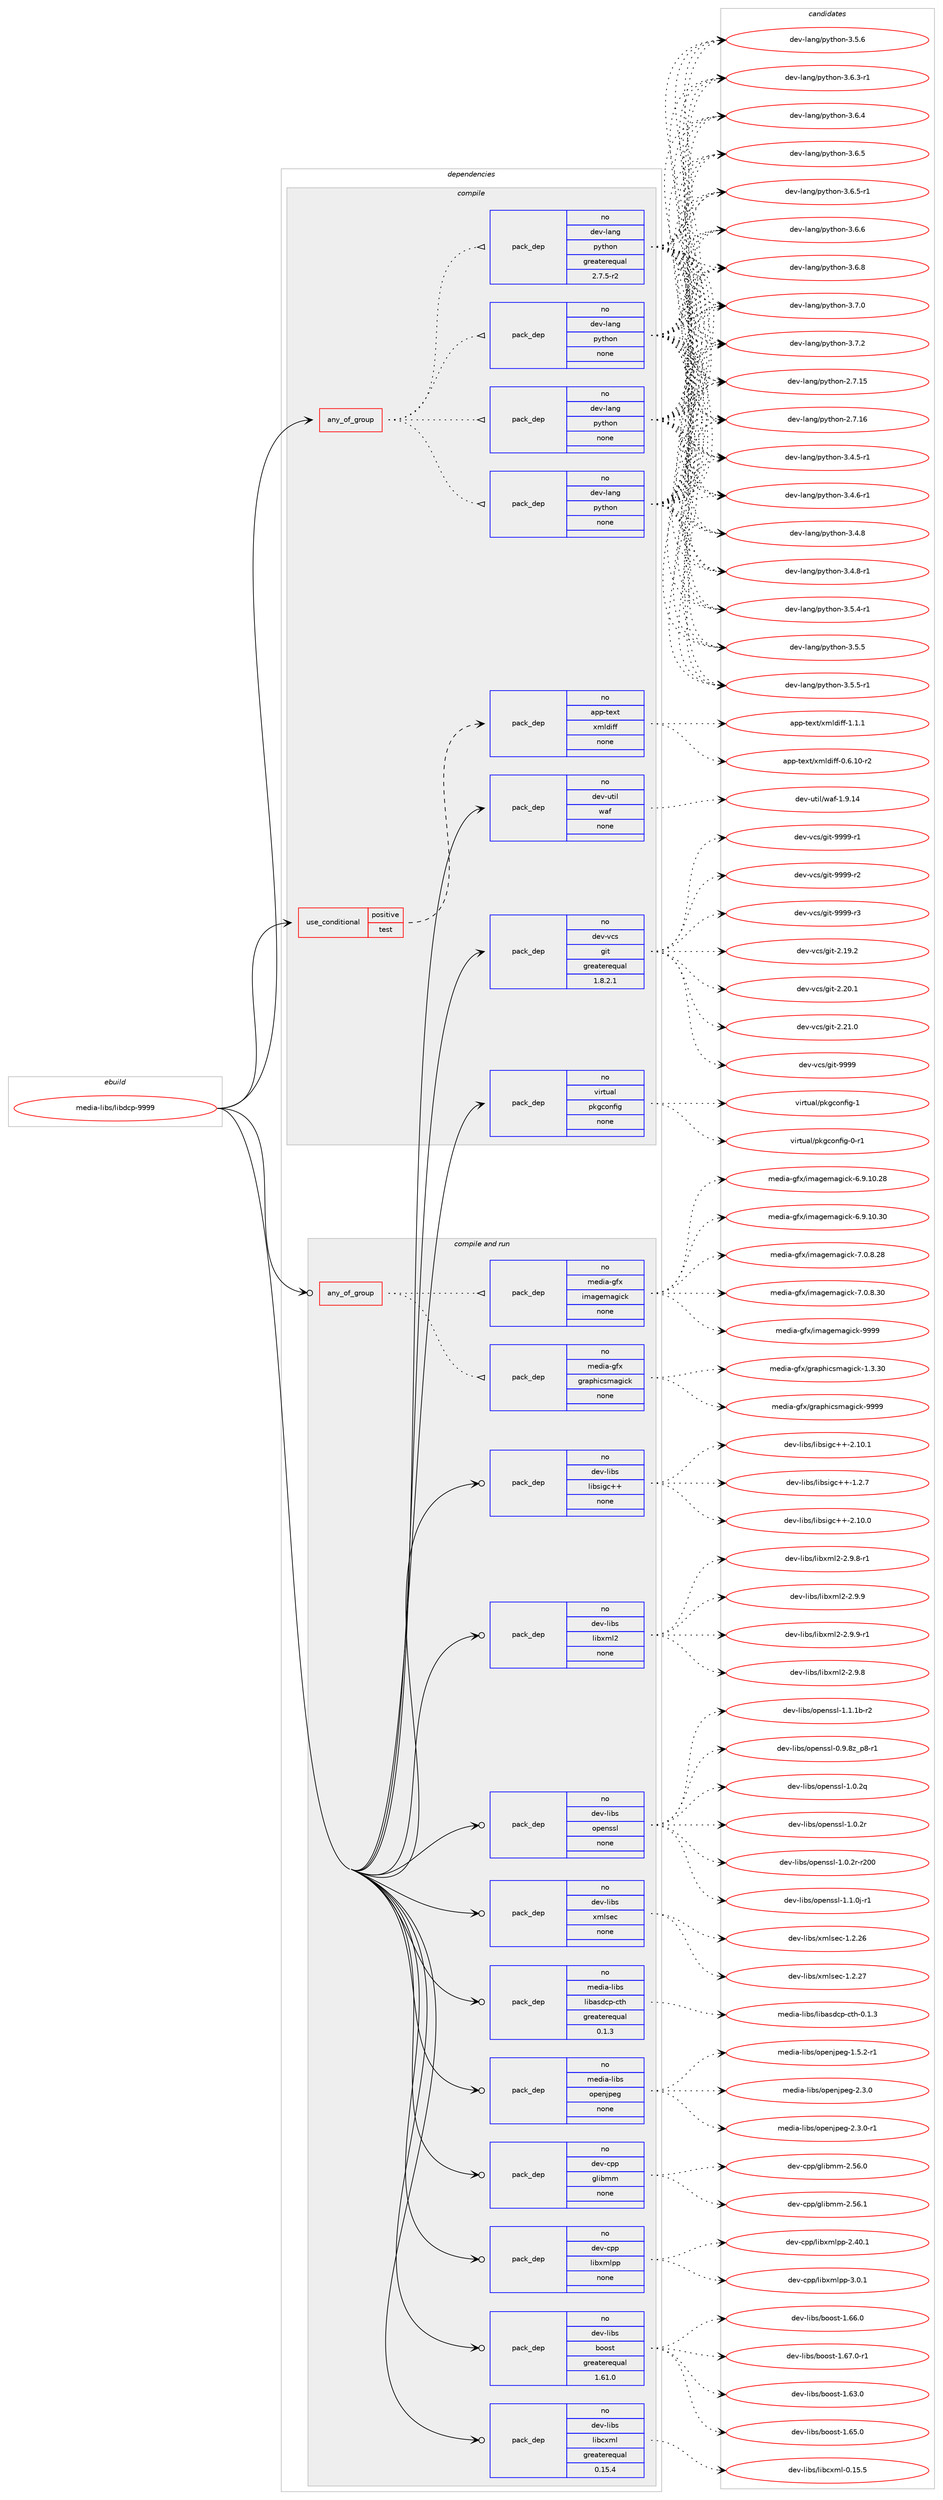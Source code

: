 digraph prolog {

# *************
# Graph options
# *************

newrank=true;
concentrate=true;
compound=true;
graph [rankdir=LR,fontname=Helvetica,fontsize=10,ranksep=1.5];#, ranksep=2.5, nodesep=0.2];
edge  [arrowhead=vee];
node  [fontname=Helvetica,fontsize=10];

# **********
# The ebuild
# **********

subgraph cluster_leftcol {
color=gray;
rank=same;
label=<<i>ebuild</i>>;
id [label="media-libs/libdcp-9999", color=red, width=4, href="../media-libs/libdcp-9999.svg"];
}

# ****************
# The dependencies
# ****************

subgraph cluster_midcol {
color=gray;
label=<<i>dependencies</i>>;
subgraph cluster_compile {
fillcolor="#eeeeee";
style=filled;
label=<<i>compile</i>>;
subgraph any25060 {
dependency1612197 [label=<<TABLE BORDER="0" CELLBORDER="1" CELLSPACING="0" CELLPADDING="4"><TR><TD CELLPADDING="10">any_of_group</TD></TR></TABLE>>, shape=none, color=red];subgraph pack1152118 {
dependency1612198 [label=<<TABLE BORDER="0" CELLBORDER="1" CELLSPACING="0" CELLPADDING="4" WIDTH="220"><TR><TD ROWSPAN="6" CELLPADDING="30">pack_dep</TD></TR><TR><TD WIDTH="110">no</TD></TR><TR><TD>dev-lang</TD></TR><TR><TD>python</TD></TR><TR><TD>none</TD></TR><TR><TD></TD></TR></TABLE>>, shape=none, color=blue];
}
dependency1612197:e -> dependency1612198:w [weight=20,style="dotted",arrowhead="oinv"];
subgraph pack1152119 {
dependency1612199 [label=<<TABLE BORDER="0" CELLBORDER="1" CELLSPACING="0" CELLPADDING="4" WIDTH="220"><TR><TD ROWSPAN="6" CELLPADDING="30">pack_dep</TD></TR><TR><TD WIDTH="110">no</TD></TR><TR><TD>dev-lang</TD></TR><TR><TD>python</TD></TR><TR><TD>none</TD></TR><TR><TD></TD></TR></TABLE>>, shape=none, color=blue];
}
dependency1612197:e -> dependency1612199:w [weight=20,style="dotted",arrowhead="oinv"];
subgraph pack1152120 {
dependency1612200 [label=<<TABLE BORDER="0" CELLBORDER="1" CELLSPACING="0" CELLPADDING="4" WIDTH="220"><TR><TD ROWSPAN="6" CELLPADDING="30">pack_dep</TD></TR><TR><TD WIDTH="110">no</TD></TR><TR><TD>dev-lang</TD></TR><TR><TD>python</TD></TR><TR><TD>none</TD></TR><TR><TD></TD></TR></TABLE>>, shape=none, color=blue];
}
dependency1612197:e -> dependency1612200:w [weight=20,style="dotted",arrowhead="oinv"];
subgraph pack1152121 {
dependency1612201 [label=<<TABLE BORDER="0" CELLBORDER="1" CELLSPACING="0" CELLPADDING="4" WIDTH="220"><TR><TD ROWSPAN="6" CELLPADDING="30">pack_dep</TD></TR><TR><TD WIDTH="110">no</TD></TR><TR><TD>dev-lang</TD></TR><TR><TD>python</TD></TR><TR><TD>greaterequal</TD></TR><TR><TD>2.7.5-r2</TD></TR></TABLE>>, shape=none, color=blue];
}
dependency1612197:e -> dependency1612201:w [weight=20,style="dotted",arrowhead="oinv"];
}
id:e -> dependency1612197:w [weight=20,style="solid",arrowhead="vee"];
subgraph cond434320 {
dependency1612202 [label=<<TABLE BORDER="0" CELLBORDER="1" CELLSPACING="0" CELLPADDING="4"><TR><TD ROWSPAN="3" CELLPADDING="10">use_conditional</TD></TR><TR><TD>positive</TD></TR><TR><TD>test</TD></TR></TABLE>>, shape=none, color=red];
subgraph pack1152122 {
dependency1612203 [label=<<TABLE BORDER="0" CELLBORDER="1" CELLSPACING="0" CELLPADDING="4" WIDTH="220"><TR><TD ROWSPAN="6" CELLPADDING="30">pack_dep</TD></TR><TR><TD WIDTH="110">no</TD></TR><TR><TD>app-text</TD></TR><TR><TD>xmldiff</TD></TR><TR><TD>none</TD></TR><TR><TD></TD></TR></TABLE>>, shape=none, color=blue];
}
dependency1612202:e -> dependency1612203:w [weight=20,style="dashed",arrowhead="vee"];
}
id:e -> dependency1612202:w [weight=20,style="solid",arrowhead="vee"];
subgraph pack1152123 {
dependency1612204 [label=<<TABLE BORDER="0" CELLBORDER="1" CELLSPACING="0" CELLPADDING="4" WIDTH="220"><TR><TD ROWSPAN="6" CELLPADDING="30">pack_dep</TD></TR><TR><TD WIDTH="110">no</TD></TR><TR><TD>dev-util</TD></TR><TR><TD>waf</TD></TR><TR><TD>none</TD></TR><TR><TD></TD></TR></TABLE>>, shape=none, color=blue];
}
id:e -> dependency1612204:w [weight=20,style="solid",arrowhead="vee"];
subgraph pack1152124 {
dependency1612205 [label=<<TABLE BORDER="0" CELLBORDER="1" CELLSPACING="0" CELLPADDING="4" WIDTH="220"><TR><TD ROWSPAN="6" CELLPADDING="30">pack_dep</TD></TR><TR><TD WIDTH="110">no</TD></TR><TR><TD>dev-vcs</TD></TR><TR><TD>git</TD></TR><TR><TD>greaterequal</TD></TR><TR><TD>1.8.2.1</TD></TR></TABLE>>, shape=none, color=blue];
}
id:e -> dependency1612205:w [weight=20,style="solid",arrowhead="vee"];
subgraph pack1152125 {
dependency1612206 [label=<<TABLE BORDER="0" CELLBORDER="1" CELLSPACING="0" CELLPADDING="4" WIDTH="220"><TR><TD ROWSPAN="6" CELLPADDING="30">pack_dep</TD></TR><TR><TD WIDTH="110">no</TD></TR><TR><TD>virtual</TD></TR><TR><TD>pkgconfig</TD></TR><TR><TD>none</TD></TR><TR><TD></TD></TR></TABLE>>, shape=none, color=blue];
}
id:e -> dependency1612206:w [weight=20,style="solid",arrowhead="vee"];
}
subgraph cluster_compileandrun {
fillcolor="#eeeeee";
style=filled;
label=<<i>compile and run</i>>;
subgraph any25061 {
dependency1612207 [label=<<TABLE BORDER="0" CELLBORDER="1" CELLSPACING="0" CELLPADDING="4"><TR><TD CELLPADDING="10">any_of_group</TD></TR></TABLE>>, shape=none, color=red];subgraph pack1152126 {
dependency1612208 [label=<<TABLE BORDER="0" CELLBORDER="1" CELLSPACING="0" CELLPADDING="4" WIDTH="220"><TR><TD ROWSPAN="6" CELLPADDING="30">pack_dep</TD></TR><TR><TD WIDTH="110">no</TD></TR><TR><TD>media-gfx</TD></TR><TR><TD>graphicsmagick</TD></TR><TR><TD>none</TD></TR><TR><TD></TD></TR></TABLE>>, shape=none, color=blue];
}
dependency1612207:e -> dependency1612208:w [weight=20,style="dotted",arrowhead="oinv"];
subgraph pack1152127 {
dependency1612209 [label=<<TABLE BORDER="0" CELLBORDER="1" CELLSPACING="0" CELLPADDING="4" WIDTH="220"><TR><TD ROWSPAN="6" CELLPADDING="30">pack_dep</TD></TR><TR><TD WIDTH="110">no</TD></TR><TR><TD>media-gfx</TD></TR><TR><TD>imagemagick</TD></TR><TR><TD>none</TD></TR><TR><TD></TD></TR></TABLE>>, shape=none, color=blue];
}
dependency1612207:e -> dependency1612209:w [weight=20,style="dotted",arrowhead="oinv"];
}
id:e -> dependency1612207:w [weight=20,style="solid",arrowhead="odotvee"];
subgraph pack1152128 {
dependency1612210 [label=<<TABLE BORDER="0" CELLBORDER="1" CELLSPACING="0" CELLPADDING="4" WIDTH="220"><TR><TD ROWSPAN="6" CELLPADDING="30">pack_dep</TD></TR><TR><TD WIDTH="110">no</TD></TR><TR><TD>dev-cpp</TD></TR><TR><TD>glibmm</TD></TR><TR><TD>none</TD></TR><TR><TD></TD></TR></TABLE>>, shape=none, color=blue];
}
id:e -> dependency1612210:w [weight=20,style="solid",arrowhead="odotvee"];
subgraph pack1152129 {
dependency1612211 [label=<<TABLE BORDER="0" CELLBORDER="1" CELLSPACING="0" CELLPADDING="4" WIDTH="220"><TR><TD ROWSPAN="6" CELLPADDING="30">pack_dep</TD></TR><TR><TD WIDTH="110">no</TD></TR><TR><TD>dev-cpp</TD></TR><TR><TD>libxmlpp</TD></TR><TR><TD>none</TD></TR><TR><TD></TD></TR></TABLE>>, shape=none, color=blue];
}
id:e -> dependency1612211:w [weight=20,style="solid",arrowhead="odotvee"];
subgraph pack1152130 {
dependency1612212 [label=<<TABLE BORDER="0" CELLBORDER="1" CELLSPACING="0" CELLPADDING="4" WIDTH="220"><TR><TD ROWSPAN="6" CELLPADDING="30">pack_dep</TD></TR><TR><TD WIDTH="110">no</TD></TR><TR><TD>dev-libs</TD></TR><TR><TD>boost</TD></TR><TR><TD>greaterequal</TD></TR><TR><TD>1.61.0</TD></TR></TABLE>>, shape=none, color=blue];
}
id:e -> dependency1612212:w [weight=20,style="solid",arrowhead="odotvee"];
subgraph pack1152131 {
dependency1612213 [label=<<TABLE BORDER="0" CELLBORDER="1" CELLSPACING="0" CELLPADDING="4" WIDTH="220"><TR><TD ROWSPAN="6" CELLPADDING="30">pack_dep</TD></TR><TR><TD WIDTH="110">no</TD></TR><TR><TD>dev-libs</TD></TR><TR><TD>libcxml</TD></TR><TR><TD>greaterequal</TD></TR><TR><TD>0.15.4</TD></TR></TABLE>>, shape=none, color=blue];
}
id:e -> dependency1612213:w [weight=20,style="solid",arrowhead="odotvee"];
subgraph pack1152132 {
dependency1612214 [label=<<TABLE BORDER="0" CELLBORDER="1" CELLSPACING="0" CELLPADDING="4" WIDTH="220"><TR><TD ROWSPAN="6" CELLPADDING="30">pack_dep</TD></TR><TR><TD WIDTH="110">no</TD></TR><TR><TD>dev-libs</TD></TR><TR><TD>libsigc++</TD></TR><TR><TD>none</TD></TR><TR><TD></TD></TR></TABLE>>, shape=none, color=blue];
}
id:e -> dependency1612214:w [weight=20,style="solid",arrowhead="odotvee"];
subgraph pack1152133 {
dependency1612215 [label=<<TABLE BORDER="0" CELLBORDER="1" CELLSPACING="0" CELLPADDING="4" WIDTH="220"><TR><TD ROWSPAN="6" CELLPADDING="30">pack_dep</TD></TR><TR><TD WIDTH="110">no</TD></TR><TR><TD>dev-libs</TD></TR><TR><TD>libxml2</TD></TR><TR><TD>none</TD></TR><TR><TD></TD></TR></TABLE>>, shape=none, color=blue];
}
id:e -> dependency1612215:w [weight=20,style="solid",arrowhead="odotvee"];
subgraph pack1152134 {
dependency1612216 [label=<<TABLE BORDER="0" CELLBORDER="1" CELLSPACING="0" CELLPADDING="4" WIDTH="220"><TR><TD ROWSPAN="6" CELLPADDING="30">pack_dep</TD></TR><TR><TD WIDTH="110">no</TD></TR><TR><TD>dev-libs</TD></TR><TR><TD>openssl</TD></TR><TR><TD>none</TD></TR><TR><TD></TD></TR></TABLE>>, shape=none, color=blue];
}
id:e -> dependency1612216:w [weight=20,style="solid",arrowhead="odotvee"];
subgraph pack1152135 {
dependency1612217 [label=<<TABLE BORDER="0" CELLBORDER="1" CELLSPACING="0" CELLPADDING="4" WIDTH="220"><TR><TD ROWSPAN="6" CELLPADDING="30">pack_dep</TD></TR><TR><TD WIDTH="110">no</TD></TR><TR><TD>dev-libs</TD></TR><TR><TD>xmlsec</TD></TR><TR><TD>none</TD></TR><TR><TD></TD></TR></TABLE>>, shape=none, color=blue];
}
id:e -> dependency1612217:w [weight=20,style="solid",arrowhead="odotvee"];
subgraph pack1152136 {
dependency1612218 [label=<<TABLE BORDER="0" CELLBORDER="1" CELLSPACING="0" CELLPADDING="4" WIDTH="220"><TR><TD ROWSPAN="6" CELLPADDING="30">pack_dep</TD></TR><TR><TD WIDTH="110">no</TD></TR><TR><TD>media-libs</TD></TR><TR><TD>libasdcp-cth</TD></TR><TR><TD>greaterequal</TD></TR><TR><TD>0.1.3</TD></TR></TABLE>>, shape=none, color=blue];
}
id:e -> dependency1612218:w [weight=20,style="solid",arrowhead="odotvee"];
subgraph pack1152137 {
dependency1612219 [label=<<TABLE BORDER="0" CELLBORDER="1" CELLSPACING="0" CELLPADDING="4" WIDTH="220"><TR><TD ROWSPAN="6" CELLPADDING="30">pack_dep</TD></TR><TR><TD WIDTH="110">no</TD></TR><TR><TD>media-libs</TD></TR><TR><TD>openjpeg</TD></TR><TR><TD>none</TD></TR><TR><TD></TD></TR></TABLE>>, shape=none, color=blue];
}
id:e -> dependency1612219:w [weight=20,style="solid",arrowhead="odotvee"];
}
subgraph cluster_run {
fillcolor="#eeeeee";
style=filled;
label=<<i>run</i>>;
}
}

# **************
# The candidates
# **************

subgraph cluster_choices {
rank=same;
color=gray;
label=<<i>candidates</i>>;

subgraph choice1152118 {
color=black;
nodesep=1;
choice10010111845108971101034711212111610411111045504655464953 [label="dev-lang/python-2.7.15", color=red, width=4,href="../dev-lang/python-2.7.15.svg"];
choice10010111845108971101034711212111610411111045504655464954 [label="dev-lang/python-2.7.16", color=red, width=4,href="../dev-lang/python-2.7.16.svg"];
choice1001011184510897110103471121211161041111104551465246534511449 [label="dev-lang/python-3.4.5-r1", color=red, width=4,href="../dev-lang/python-3.4.5-r1.svg"];
choice1001011184510897110103471121211161041111104551465246544511449 [label="dev-lang/python-3.4.6-r1", color=red, width=4,href="../dev-lang/python-3.4.6-r1.svg"];
choice100101118451089711010347112121116104111110455146524656 [label="dev-lang/python-3.4.8", color=red, width=4,href="../dev-lang/python-3.4.8.svg"];
choice1001011184510897110103471121211161041111104551465246564511449 [label="dev-lang/python-3.4.8-r1", color=red, width=4,href="../dev-lang/python-3.4.8-r1.svg"];
choice1001011184510897110103471121211161041111104551465346524511449 [label="dev-lang/python-3.5.4-r1", color=red, width=4,href="../dev-lang/python-3.5.4-r1.svg"];
choice100101118451089711010347112121116104111110455146534653 [label="dev-lang/python-3.5.5", color=red, width=4,href="../dev-lang/python-3.5.5.svg"];
choice1001011184510897110103471121211161041111104551465346534511449 [label="dev-lang/python-3.5.5-r1", color=red, width=4,href="../dev-lang/python-3.5.5-r1.svg"];
choice100101118451089711010347112121116104111110455146534654 [label="dev-lang/python-3.5.6", color=red, width=4,href="../dev-lang/python-3.5.6.svg"];
choice1001011184510897110103471121211161041111104551465446514511449 [label="dev-lang/python-3.6.3-r1", color=red, width=4,href="../dev-lang/python-3.6.3-r1.svg"];
choice100101118451089711010347112121116104111110455146544652 [label="dev-lang/python-3.6.4", color=red, width=4,href="../dev-lang/python-3.6.4.svg"];
choice100101118451089711010347112121116104111110455146544653 [label="dev-lang/python-3.6.5", color=red, width=4,href="../dev-lang/python-3.6.5.svg"];
choice1001011184510897110103471121211161041111104551465446534511449 [label="dev-lang/python-3.6.5-r1", color=red, width=4,href="../dev-lang/python-3.6.5-r1.svg"];
choice100101118451089711010347112121116104111110455146544654 [label="dev-lang/python-3.6.6", color=red, width=4,href="../dev-lang/python-3.6.6.svg"];
choice100101118451089711010347112121116104111110455146544656 [label="dev-lang/python-3.6.8", color=red, width=4,href="../dev-lang/python-3.6.8.svg"];
choice100101118451089711010347112121116104111110455146554648 [label="dev-lang/python-3.7.0", color=red, width=4,href="../dev-lang/python-3.7.0.svg"];
choice100101118451089711010347112121116104111110455146554650 [label="dev-lang/python-3.7.2", color=red, width=4,href="../dev-lang/python-3.7.2.svg"];
dependency1612198:e -> choice10010111845108971101034711212111610411111045504655464953:w [style=dotted,weight="100"];
dependency1612198:e -> choice10010111845108971101034711212111610411111045504655464954:w [style=dotted,weight="100"];
dependency1612198:e -> choice1001011184510897110103471121211161041111104551465246534511449:w [style=dotted,weight="100"];
dependency1612198:e -> choice1001011184510897110103471121211161041111104551465246544511449:w [style=dotted,weight="100"];
dependency1612198:e -> choice100101118451089711010347112121116104111110455146524656:w [style=dotted,weight="100"];
dependency1612198:e -> choice1001011184510897110103471121211161041111104551465246564511449:w [style=dotted,weight="100"];
dependency1612198:e -> choice1001011184510897110103471121211161041111104551465346524511449:w [style=dotted,weight="100"];
dependency1612198:e -> choice100101118451089711010347112121116104111110455146534653:w [style=dotted,weight="100"];
dependency1612198:e -> choice1001011184510897110103471121211161041111104551465346534511449:w [style=dotted,weight="100"];
dependency1612198:e -> choice100101118451089711010347112121116104111110455146534654:w [style=dotted,weight="100"];
dependency1612198:e -> choice1001011184510897110103471121211161041111104551465446514511449:w [style=dotted,weight="100"];
dependency1612198:e -> choice100101118451089711010347112121116104111110455146544652:w [style=dotted,weight="100"];
dependency1612198:e -> choice100101118451089711010347112121116104111110455146544653:w [style=dotted,weight="100"];
dependency1612198:e -> choice1001011184510897110103471121211161041111104551465446534511449:w [style=dotted,weight="100"];
dependency1612198:e -> choice100101118451089711010347112121116104111110455146544654:w [style=dotted,weight="100"];
dependency1612198:e -> choice100101118451089711010347112121116104111110455146544656:w [style=dotted,weight="100"];
dependency1612198:e -> choice100101118451089711010347112121116104111110455146554648:w [style=dotted,weight="100"];
dependency1612198:e -> choice100101118451089711010347112121116104111110455146554650:w [style=dotted,weight="100"];
}
subgraph choice1152119 {
color=black;
nodesep=1;
choice10010111845108971101034711212111610411111045504655464953 [label="dev-lang/python-2.7.15", color=red, width=4,href="../dev-lang/python-2.7.15.svg"];
choice10010111845108971101034711212111610411111045504655464954 [label="dev-lang/python-2.7.16", color=red, width=4,href="../dev-lang/python-2.7.16.svg"];
choice1001011184510897110103471121211161041111104551465246534511449 [label="dev-lang/python-3.4.5-r1", color=red, width=4,href="../dev-lang/python-3.4.5-r1.svg"];
choice1001011184510897110103471121211161041111104551465246544511449 [label="dev-lang/python-3.4.6-r1", color=red, width=4,href="../dev-lang/python-3.4.6-r1.svg"];
choice100101118451089711010347112121116104111110455146524656 [label="dev-lang/python-3.4.8", color=red, width=4,href="../dev-lang/python-3.4.8.svg"];
choice1001011184510897110103471121211161041111104551465246564511449 [label="dev-lang/python-3.4.8-r1", color=red, width=4,href="../dev-lang/python-3.4.8-r1.svg"];
choice1001011184510897110103471121211161041111104551465346524511449 [label="dev-lang/python-3.5.4-r1", color=red, width=4,href="../dev-lang/python-3.5.4-r1.svg"];
choice100101118451089711010347112121116104111110455146534653 [label="dev-lang/python-3.5.5", color=red, width=4,href="../dev-lang/python-3.5.5.svg"];
choice1001011184510897110103471121211161041111104551465346534511449 [label="dev-lang/python-3.5.5-r1", color=red, width=4,href="../dev-lang/python-3.5.5-r1.svg"];
choice100101118451089711010347112121116104111110455146534654 [label="dev-lang/python-3.5.6", color=red, width=4,href="../dev-lang/python-3.5.6.svg"];
choice1001011184510897110103471121211161041111104551465446514511449 [label="dev-lang/python-3.6.3-r1", color=red, width=4,href="../dev-lang/python-3.6.3-r1.svg"];
choice100101118451089711010347112121116104111110455146544652 [label="dev-lang/python-3.6.4", color=red, width=4,href="../dev-lang/python-3.6.4.svg"];
choice100101118451089711010347112121116104111110455146544653 [label="dev-lang/python-3.6.5", color=red, width=4,href="../dev-lang/python-3.6.5.svg"];
choice1001011184510897110103471121211161041111104551465446534511449 [label="dev-lang/python-3.6.5-r1", color=red, width=4,href="../dev-lang/python-3.6.5-r1.svg"];
choice100101118451089711010347112121116104111110455146544654 [label="dev-lang/python-3.6.6", color=red, width=4,href="../dev-lang/python-3.6.6.svg"];
choice100101118451089711010347112121116104111110455146544656 [label="dev-lang/python-3.6.8", color=red, width=4,href="../dev-lang/python-3.6.8.svg"];
choice100101118451089711010347112121116104111110455146554648 [label="dev-lang/python-3.7.0", color=red, width=4,href="../dev-lang/python-3.7.0.svg"];
choice100101118451089711010347112121116104111110455146554650 [label="dev-lang/python-3.7.2", color=red, width=4,href="../dev-lang/python-3.7.2.svg"];
dependency1612199:e -> choice10010111845108971101034711212111610411111045504655464953:w [style=dotted,weight="100"];
dependency1612199:e -> choice10010111845108971101034711212111610411111045504655464954:w [style=dotted,weight="100"];
dependency1612199:e -> choice1001011184510897110103471121211161041111104551465246534511449:w [style=dotted,weight="100"];
dependency1612199:e -> choice1001011184510897110103471121211161041111104551465246544511449:w [style=dotted,weight="100"];
dependency1612199:e -> choice100101118451089711010347112121116104111110455146524656:w [style=dotted,weight="100"];
dependency1612199:e -> choice1001011184510897110103471121211161041111104551465246564511449:w [style=dotted,weight="100"];
dependency1612199:e -> choice1001011184510897110103471121211161041111104551465346524511449:w [style=dotted,weight="100"];
dependency1612199:e -> choice100101118451089711010347112121116104111110455146534653:w [style=dotted,weight="100"];
dependency1612199:e -> choice1001011184510897110103471121211161041111104551465346534511449:w [style=dotted,weight="100"];
dependency1612199:e -> choice100101118451089711010347112121116104111110455146534654:w [style=dotted,weight="100"];
dependency1612199:e -> choice1001011184510897110103471121211161041111104551465446514511449:w [style=dotted,weight="100"];
dependency1612199:e -> choice100101118451089711010347112121116104111110455146544652:w [style=dotted,weight="100"];
dependency1612199:e -> choice100101118451089711010347112121116104111110455146544653:w [style=dotted,weight="100"];
dependency1612199:e -> choice1001011184510897110103471121211161041111104551465446534511449:w [style=dotted,weight="100"];
dependency1612199:e -> choice100101118451089711010347112121116104111110455146544654:w [style=dotted,weight="100"];
dependency1612199:e -> choice100101118451089711010347112121116104111110455146544656:w [style=dotted,weight="100"];
dependency1612199:e -> choice100101118451089711010347112121116104111110455146554648:w [style=dotted,weight="100"];
dependency1612199:e -> choice100101118451089711010347112121116104111110455146554650:w [style=dotted,weight="100"];
}
subgraph choice1152120 {
color=black;
nodesep=1;
choice10010111845108971101034711212111610411111045504655464953 [label="dev-lang/python-2.7.15", color=red, width=4,href="../dev-lang/python-2.7.15.svg"];
choice10010111845108971101034711212111610411111045504655464954 [label="dev-lang/python-2.7.16", color=red, width=4,href="../dev-lang/python-2.7.16.svg"];
choice1001011184510897110103471121211161041111104551465246534511449 [label="dev-lang/python-3.4.5-r1", color=red, width=4,href="../dev-lang/python-3.4.5-r1.svg"];
choice1001011184510897110103471121211161041111104551465246544511449 [label="dev-lang/python-3.4.6-r1", color=red, width=4,href="../dev-lang/python-3.4.6-r1.svg"];
choice100101118451089711010347112121116104111110455146524656 [label="dev-lang/python-3.4.8", color=red, width=4,href="../dev-lang/python-3.4.8.svg"];
choice1001011184510897110103471121211161041111104551465246564511449 [label="dev-lang/python-3.4.8-r1", color=red, width=4,href="../dev-lang/python-3.4.8-r1.svg"];
choice1001011184510897110103471121211161041111104551465346524511449 [label="dev-lang/python-3.5.4-r1", color=red, width=4,href="../dev-lang/python-3.5.4-r1.svg"];
choice100101118451089711010347112121116104111110455146534653 [label="dev-lang/python-3.5.5", color=red, width=4,href="../dev-lang/python-3.5.5.svg"];
choice1001011184510897110103471121211161041111104551465346534511449 [label="dev-lang/python-3.5.5-r1", color=red, width=4,href="../dev-lang/python-3.5.5-r1.svg"];
choice100101118451089711010347112121116104111110455146534654 [label="dev-lang/python-3.5.6", color=red, width=4,href="../dev-lang/python-3.5.6.svg"];
choice1001011184510897110103471121211161041111104551465446514511449 [label="dev-lang/python-3.6.3-r1", color=red, width=4,href="../dev-lang/python-3.6.3-r1.svg"];
choice100101118451089711010347112121116104111110455146544652 [label="dev-lang/python-3.6.4", color=red, width=4,href="../dev-lang/python-3.6.4.svg"];
choice100101118451089711010347112121116104111110455146544653 [label="dev-lang/python-3.6.5", color=red, width=4,href="../dev-lang/python-3.6.5.svg"];
choice1001011184510897110103471121211161041111104551465446534511449 [label="dev-lang/python-3.6.5-r1", color=red, width=4,href="../dev-lang/python-3.6.5-r1.svg"];
choice100101118451089711010347112121116104111110455146544654 [label="dev-lang/python-3.6.6", color=red, width=4,href="../dev-lang/python-3.6.6.svg"];
choice100101118451089711010347112121116104111110455146544656 [label="dev-lang/python-3.6.8", color=red, width=4,href="../dev-lang/python-3.6.8.svg"];
choice100101118451089711010347112121116104111110455146554648 [label="dev-lang/python-3.7.0", color=red, width=4,href="../dev-lang/python-3.7.0.svg"];
choice100101118451089711010347112121116104111110455146554650 [label="dev-lang/python-3.7.2", color=red, width=4,href="../dev-lang/python-3.7.2.svg"];
dependency1612200:e -> choice10010111845108971101034711212111610411111045504655464953:w [style=dotted,weight="100"];
dependency1612200:e -> choice10010111845108971101034711212111610411111045504655464954:w [style=dotted,weight="100"];
dependency1612200:e -> choice1001011184510897110103471121211161041111104551465246534511449:w [style=dotted,weight="100"];
dependency1612200:e -> choice1001011184510897110103471121211161041111104551465246544511449:w [style=dotted,weight="100"];
dependency1612200:e -> choice100101118451089711010347112121116104111110455146524656:w [style=dotted,weight="100"];
dependency1612200:e -> choice1001011184510897110103471121211161041111104551465246564511449:w [style=dotted,weight="100"];
dependency1612200:e -> choice1001011184510897110103471121211161041111104551465346524511449:w [style=dotted,weight="100"];
dependency1612200:e -> choice100101118451089711010347112121116104111110455146534653:w [style=dotted,weight="100"];
dependency1612200:e -> choice1001011184510897110103471121211161041111104551465346534511449:w [style=dotted,weight="100"];
dependency1612200:e -> choice100101118451089711010347112121116104111110455146534654:w [style=dotted,weight="100"];
dependency1612200:e -> choice1001011184510897110103471121211161041111104551465446514511449:w [style=dotted,weight="100"];
dependency1612200:e -> choice100101118451089711010347112121116104111110455146544652:w [style=dotted,weight="100"];
dependency1612200:e -> choice100101118451089711010347112121116104111110455146544653:w [style=dotted,weight="100"];
dependency1612200:e -> choice1001011184510897110103471121211161041111104551465446534511449:w [style=dotted,weight="100"];
dependency1612200:e -> choice100101118451089711010347112121116104111110455146544654:w [style=dotted,weight="100"];
dependency1612200:e -> choice100101118451089711010347112121116104111110455146544656:w [style=dotted,weight="100"];
dependency1612200:e -> choice100101118451089711010347112121116104111110455146554648:w [style=dotted,weight="100"];
dependency1612200:e -> choice100101118451089711010347112121116104111110455146554650:w [style=dotted,weight="100"];
}
subgraph choice1152121 {
color=black;
nodesep=1;
choice10010111845108971101034711212111610411111045504655464953 [label="dev-lang/python-2.7.15", color=red, width=4,href="../dev-lang/python-2.7.15.svg"];
choice10010111845108971101034711212111610411111045504655464954 [label="dev-lang/python-2.7.16", color=red, width=4,href="../dev-lang/python-2.7.16.svg"];
choice1001011184510897110103471121211161041111104551465246534511449 [label="dev-lang/python-3.4.5-r1", color=red, width=4,href="../dev-lang/python-3.4.5-r1.svg"];
choice1001011184510897110103471121211161041111104551465246544511449 [label="dev-lang/python-3.4.6-r1", color=red, width=4,href="../dev-lang/python-3.4.6-r1.svg"];
choice100101118451089711010347112121116104111110455146524656 [label="dev-lang/python-3.4.8", color=red, width=4,href="../dev-lang/python-3.4.8.svg"];
choice1001011184510897110103471121211161041111104551465246564511449 [label="dev-lang/python-3.4.8-r1", color=red, width=4,href="../dev-lang/python-3.4.8-r1.svg"];
choice1001011184510897110103471121211161041111104551465346524511449 [label="dev-lang/python-3.5.4-r1", color=red, width=4,href="../dev-lang/python-3.5.4-r1.svg"];
choice100101118451089711010347112121116104111110455146534653 [label="dev-lang/python-3.5.5", color=red, width=4,href="../dev-lang/python-3.5.5.svg"];
choice1001011184510897110103471121211161041111104551465346534511449 [label="dev-lang/python-3.5.5-r1", color=red, width=4,href="../dev-lang/python-3.5.5-r1.svg"];
choice100101118451089711010347112121116104111110455146534654 [label="dev-lang/python-3.5.6", color=red, width=4,href="../dev-lang/python-3.5.6.svg"];
choice1001011184510897110103471121211161041111104551465446514511449 [label="dev-lang/python-3.6.3-r1", color=red, width=4,href="../dev-lang/python-3.6.3-r1.svg"];
choice100101118451089711010347112121116104111110455146544652 [label="dev-lang/python-3.6.4", color=red, width=4,href="../dev-lang/python-3.6.4.svg"];
choice100101118451089711010347112121116104111110455146544653 [label="dev-lang/python-3.6.5", color=red, width=4,href="../dev-lang/python-3.6.5.svg"];
choice1001011184510897110103471121211161041111104551465446534511449 [label="dev-lang/python-3.6.5-r1", color=red, width=4,href="../dev-lang/python-3.6.5-r1.svg"];
choice100101118451089711010347112121116104111110455146544654 [label="dev-lang/python-3.6.6", color=red, width=4,href="../dev-lang/python-3.6.6.svg"];
choice100101118451089711010347112121116104111110455146544656 [label="dev-lang/python-3.6.8", color=red, width=4,href="../dev-lang/python-3.6.8.svg"];
choice100101118451089711010347112121116104111110455146554648 [label="dev-lang/python-3.7.0", color=red, width=4,href="../dev-lang/python-3.7.0.svg"];
choice100101118451089711010347112121116104111110455146554650 [label="dev-lang/python-3.7.2", color=red, width=4,href="../dev-lang/python-3.7.2.svg"];
dependency1612201:e -> choice10010111845108971101034711212111610411111045504655464953:w [style=dotted,weight="100"];
dependency1612201:e -> choice10010111845108971101034711212111610411111045504655464954:w [style=dotted,weight="100"];
dependency1612201:e -> choice1001011184510897110103471121211161041111104551465246534511449:w [style=dotted,weight="100"];
dependency1612201:e -> choice1001011184510897110103471121211161041111104551465246544511449:w [style=dotted,weight="100"];
dependency1612201:e -> choice100101118451089711010347112121116104111110455146524656:w [style=dotted,weight="100"];
dependency1612201:e -> choice1001011184510897110103471121211161041111104551465246564511449:w [style=dotted,weight="100"];
dependency1612201:e -> choice1001011184510897110103471121211161041111104551465346524511449:w [style=dotted,weight="100"];
dependency1612201:e -> choice100101118451089711010347112121116104111110455146534653:w [style=dotted,weight="100"];
dependency1612201:e -> choice1001011184510897110103471121211161041111104551465346534511449:w [style=dotted,weight="100"];
dependency1612201:e -> choice100101118451089711010347112121116104111110455146534654:w [style=dotted,weight="100"];
dependency1612201:e -> choice1001011184510897110103471121211161041111104551465446514511449:w [style=dotted,weight="100"];
dependency1612201:e -> choice100101118451089711010347112121116104111110455146544652:w [style=dotted,weight="100"];
dependency1612201:e -> choice100101118451089711010347112121116104111110455146544653:w [style=dotted,weight="100"];
dependency1612201:e -> choice1001011184510897110103471121211161041111104551465446534511449:w [style=dotted,weight="100"];
dependency1612201:e -> choice100101118451089711010347112121116104111110455146544654:w [style=dotted,weight="100"];
dependency1612201:e -> choice100101118451089711010347112121116104111110455146544656:w [style=dotted,weight="100"];
dependency1612201:e -> choice100101118451089711010347112121116104111110455146554648:w [style=dotted,weight="100"];
dependency1612201:e -> choice100101118451089711010347112121116104111110455146554650:w [style=dotted,weight="100"];
}
subgraph choice1152122 {
color=black;
nodesep=1;
choice971121124511610112011647120109108100105102102454846544649484511450 [label="app-text/xmldiff-0.6.10-r2", color=red, width=4,href="../app-text/xmldiff-0.6.10-r2.svg"];
choice971121124511610112011647120109108100105102102454946494649 [label="app-text/xmldiff-1.1.1", color=red, width=4,href="../app-text/xmldiff-1.1.1.svg"];
dependency1612203:e -> choice971121124511610112011647120109108100105102102454846544649484511450:w [style=dotted,weight="100"];
dependency1612203:e -> choice971121124511610112011647120109108100105102102454946494649:w [style=dotted,weight="100"];
}
subgraph choice1152123 {
color=black;
nodesep=1;
choice10010111845117116105108471199710245494657464952 [label="dev-util/waf-1.9.14", color=red, width=4,href="../dev-util/waf-1.9.14.svg"];
dependency1612204:e -> choice10010111845117116105108471199710245494657464952:w [style=dotted,weight="100"];
}
subgraph choice1152124 {
color=black;
nodesep=1;
choice10010111845118991154710310511645504649574650 [label="dev-vcs/git-2.19.2", color=red, width=4,href="../dev-vcs/git-2.19.2.svg"];
choice10010111845118991154710310511645504650484649 [label="dev-vcs/git-2.20.1", color=red, width=4,href="../dev-vcs/git-2.20.1.svg"];
choice10010111845118991154710310511645504650494648 [label="dev-vcs/git-2.21.0", color=red, width=4,href="../dev-vcs/git-2.21.0.svg"];
choice1001011184511899115471031051164557575757 [label="dev-vcs/git-9999", color=red, width=4,href="../dev-vcs/git-9999.svg"];
choice10010111845118991154710310511645575757574511449 [label="dev-vcs/git-9999-r1", color=red, width=4,href="../dev-vcs/git-9999-r1.svg"];
choice10010111845118991154710310511645575757574511450 [label="dev-vcs/git-9999-r2", color=red, width=4,href="../dev-vcs/git-9999-r2.svg"];
choice10010111845118991154710310511645575757574511451 [label="dev-vcs/git-9999-r3", color=red, width=4,href="../dev-vcs/git-9999-r3.svg"];
dependency1612205:e -> choice10010111845118991154710310511645504649574650:w [style=dotted,weight="100"];
dependency1612205:e -> choice10010111845118991154710310511645504650484649:w [style=dotted,weight="100"];
dependency1612205:e -> choice10010111845118991154710310511645504650494648:w [style=dotted,weight="100"];
dependency1612205:e -> choice1001011184511899115471031051164557575757:w [style=dotted,weight="100"];
dependency1612205:e -> choice10010111845118991154710310511645575757574511449:w [style=dotted,weight="100"];
dependency1612205:e -> choice10010111845118991154710310511645575757574511450:w [style=dotted,weight="100"];
dependency1612205:e -> choice10010111845118991154710310511645575757574511451:w [style=dotted,weight="100"];
}
subgraph choice1152125 {
color=black;
nodesep=1;
choice11810511411611797108471121071039911111010210510345484511449 [label="virtual/pkgconfig-0-r1", color=red, width=4,href="../virtual/pkgconfig-0-r1.svg"];
choice1181051141161179710847112107103991111101021051034549 [label="virtual/pkgconfig-1", color=red, width=4,href="../virtual/pkgconfig-1.svg"];
dependency1612206:e -> choice11810511411611797108471121071039911111010210510345484511449:w [style=dotted,weight="100"];
dependency1612206:e -> choice1181051141161179710847112107103991111101021051034549:w [style=dotted,weight="100"];
}
subgraph choice1152126 {
color=black;
nodesep=1;
choice1091011001059745103102120471031149711210410599115109971031059910745494651465148 [label="media-gfx/graphicsmagick-1.3.30", color=red, width=4,href="../media-gfx/graphicsmagick-1.3.30.svg"];
choice109101100105974510310212047103114971121041059911510997103105991074557575757 [label="media-gfx/graphicsmagick-9999", color=red, width=4,href="../media-gfx/graphicsmagick-9999.svg"];
dependency1612208:e -> choice1091011001059745103102120471031149711210410599115109971031059910745494651465148:w [style=dotted,weight="100"];
dependency1612208:e -> choice109101100105974510310212047103114971121041059911510997103105991074557575757:w [style=dotted,weight="100"];
}
subgraph choice1152127 {
color=black;
nodesep=1;
choice10910110010597451031021204710510997103101109971031059910745544657464948465056 [label="media-gfx/imagemagick-6.9.10.28", color=red, width=4,href="../media-gfx/imagemagick-6.9.10.28.svg"];
choice10910110010597451031021204710510997103101109971031059910745544657464948465148 [label="media-gfx/imagemagick-6.9.10.30", color=red, width=4,href="../media-gfx/imagemagick-6.9.10.30.svg"];
choice109101100105974510310212047105109971031011099710310599107455546484656465056 [label="media-gfx/imagemagick-7.0.8.28", color=red, width=4,href="../media-gfx/imagemagick-7.0.8.28.svg"];
choice109101100105974510310212047105109971031011099710310599107455546484656465148 [label="media-gfx/imagemagick-7.0.8.30", color=red, width=4,href="../media-gfx/imagemagick-7.0.8.30.svg"];
choice1091011001059745103102120471051099710310110997103105991074557575757 [label="media-gfx/imagemagick-9999", color=red, width=4,href="../media-gfx/imagemagick-9999.svg"];
dependency1612209:e -> choice10910110010597451031021204710510997103101109971031059910745544657464948465056:w [style=dotted,weight="100"];
dependency1612209:e -> choice10910110010597451031021204710510997103101109971031059910745544657464948465148:w [style=dotted,weight="100"];
dependency1612209:e -> choice109101100105974510310212047105109971031011099710310599107455546484656465056:w [style=dotted,weight="100"];
dependency1612209:e -> choice109101100105974510310212047105109971031011099710310599107455546484656465148:w [style=dotted,weight="100"];
dependency1612209:e -> choice1091011001059745103102120471051099710310110997103105991074557575757:w [style=dotted,weight="100"];
}
subgraph choice1152128 {
color=black;
nodesep=1;
choice1001011184599112112471031081059810910945504653544648 [label="dev-cpp/glibmm-2.56.0", color=red, width=4,href="../dev-cpp/glibmm-2.56.0.svg"];
choice1001011184599112112471031081059810910945504653544649 [label="dev-cpp/glibmm-2.56.1", color=red, width=4,href="../dev-cpp/glibmm-2.56.1.svg"];
dependency1612210:e -> choice1001011184599112112471031081059810910945504653544648:w [style=dotted,weight="100"];
dependency1612210:e -> choice1001011184599112112471031081059810910945504653544649:w [style=dotted,weight="100"];
}
subgraph choice1152129 {
color=black;
nodesep=1;
choice1001011184599112112471081059812010910811211245504652484649 [label="dev-cpp/libxmlpp-2.40.1", color=red, width=4,href="../dev-cpp/libxmlpp-2.40.1.svg"];
choice10010111845991121124710810598120109108112112455146484649 [label="dev-cpp/libxmlpp-3.0.1", color=red, width=4,href="../dev-cpp/libxmlpp-3.0.1.svg"];
dependency1612211:e -> choice1001011184599112112471081059812010910811211245504652484649:w [style=dotted,weight="100"];
dependency1612211:e -> choice10010111845991121124710810598120109108112112455146484649:w [style=dotted,weight="100"];
}
subgraph choice1152130 {
color=black;
nodesep=1;
choice1001011184510810598115479811111111511645494654514648 [label="dev-libs/boost-1.63.0", color=red, width=4,href="../dev-libs/boost-1.63.0.svg"];
choice1001011184510810598115479811111111511645494654534648 [label="dev-libs/boost-1.65.0", color=red, width=4,href="../dev-libs/boost-1.65.0.svg"];
choice1001011184510810598115479811111111511645494654544648 [label="dev-libs/boost-1.66.0", color=red, width=4,href="../dev-libs/boost-1.66.0.svg"];
choice10010111845108105981154798111111115116454946545546484511449 [label="dev-libs/boost-1.67.0-r1", color=red, width=4,href="../dev-libs/boost-1.67.0-r1.svg"];
dependency1612212:e -> choice1001011184510810598115479811111111511645494654514648:w [style=dotted,weight="100"];
dependency1612212:e -> choice1001011184510810598115479811111111511645494654534648:w [style=dotted,weight="100"];
dependency1612212:e -> choice1001011184510810598115479811111111511645494654544648:w [style=dotted,weight="100"];
dependency1612212:e -> choice10010111845108105981154798111111115116454946545546484511449:w [style=dotted,weight="100"];
}
subgraph choice1152131 {
color=black;
nodesep=1;
choice100101118451081059811547108105989912010910845484649534653 [label="dev-libs/libcxml-0.15.5", color=red, width=4,href="../dev-libs/libcxml-0.15.5.svg"];
dependency1612213:e -> choice100101118451081059811547108105989912010910845484649534653:w [style=dotted,weight="100"];
}
subgraph choice1152132 {
color=black;
nodesep=1;
choice10010111845108105981154710810598115105103994343454946504655 [label="dev-libs/libsigc++-1.2.7", color=red, width=4,href="../dev-libs/libsigc++-1.2.7.svg"];
choice1001011184510810598115471081059811510510399434345504649484648 [label="dev-libs/libsigc++-2.10.0", color=red, width=4,href="../dev-libs/libsigc++-2.10.0.svg"];
choice1001011184510810598115471081059811510510399434345504649484649 [label="dev-libs/libsigc++-2.10.1", color=red, width=4,href="../dev-libs/libsigc++-2.10.1.svg"];
dependency1612214:e -> choice10010111845108105981154710810598115105103994343454946504655:w [style=dotted,weight="100"];
dependency1612214:e -> choice1001011184510810598115471081059811510510399434345504649484648:w [style=dotted,weight="100"];
dependency1612214:e -> choice1001011184510810598115471081059811510510399434345504649484649:w [style=dotted,weight="100"];
}
subgraph choice1152133 {
color=black;
nodesep=1;
choice1001011184510810598115471081059812010910850455046574656 [label="dev-libs/libxml2-2.9.8", color=red, width=4,href="../dev-libs/libxml2-2.9.8.svg"];
choice10010111845108105981154710810598120109108504550465746564511449 [label="dev-libs/libxml2-2.9.8-r1", color=red, width=4,href="../dev-libs/libxml2-2.9.8-r1.svg"];
choice1001011184510810598115471081059812010910850455046574657 [label="dev-libs/libxml2-2.9.9", color=red, width=4,href="../dev-libs/libxml2-2.9.9.svg"];
choice10010111845108105981154710810598120109108504550465746574511449 [label="dev-libs/libxml2-2.9.9-r1", color=red, width=4,href="../dev-libs/libxml2-2.9.9-r1.svg"];
dependency1612215:e -> choice1001011184510810598115471081059812010910850455046574656:w [style=dotted,weight="100"];
dependency1612215:e -> choice10010111845108105981154710810598120109108504550465746564511449:w [style=dotted,weight="100"];
dependency1612215:e -> choice1001011184510810598115471081059812010910850455046574657:w [style=dotted,weight="100"];
dependency1612215:e -> choice10010111845108105981154710810598120109108504550465746574511449:w [style=dotted,weight="100"];
}
subgraph choice1152134 {
color=black;
nodesep=1;
choice10010111845108105981154711111210111011511510845484657465612295112564511449 [label="dev-libs/openssl-0.9.8z_p8-r1", color=red, width=4,href="../dev-libs/openssl-0.9.8z_p8-r1.svg"];
choice100101118451081059811547111112101110115115108454946484650113 [label="dev-libs/openssl-1.0.2q", color=red, width=4,href="../dev-libs/openssl-1.0.2q.svg"];
choice100101118451081059811547111112101110115115108454946484650114 [label="dev-libs/openssl-1.0.2r", color=red, width=4,href="../dev-libs/openssl-1.0.2r.svg"];
choice10010111845108105981154711111210111011511510845494648465011445114504848 [label="dev-libs/openssl-1.0.2r-r200", color=red, width=4,href="../dev-libs/openssl-1.0.2r-r200.svg"];
choice1001011184510810598115471111121011101151151084549464946481064511449 [label="dev-libs/openssl-1.1.0j-r1", color=red, width=4,href="../dev-libs/openssl-1.1.0j-r1.svg"];
choice100101118451081059811547111112101110115115108454946494649984511450 [label="dev-libs/openssl-1.1.1b-r2", color=red, width=4,href="../dev-libs/openssl-1.1.1b-r2.svg"];
dependency1612216:e -> choice10010111845108105981154711111210111011511510845484657465612295112564511449:w [style=dotted,weight="100"];
dependency1612216:e -> choice100101118451081059811547111112101110115115108454946484650113:w [style=dotted,weight="100"];
dependency1612216:e -> choice100101118451081059811547111112101110115115108454946484650114:w [style=dotted,weight="100"];
dependency1612216:e -> choice10010111845108105981154711111210111011511510845494648465011445114504848:w [style=dotted,weight="100"];
dependency1612216:e -> choice1001011184510810598115471111121011101151151084549464946481064511449:w [style=dotted,weight="100"];
dependency1612216:e -> choice100101118451081059811547111112101110115115108454946494649984511450:w [style=dotted,weight="100"];
}
subgraph choice1152135 {
color=black;
nodesep=1;
choice1001011184510810598115471201091081151019945494650465054 [label="dev-libs/xmlsec-1.2.26", color=red, width=4,href="../dev-libs/xmlsec-1.2.26.svg"];
choice1001011184510810598115471201091081151019945494650465055 [label="dev-libs/xmlsec-1.2.27", color=red, width=4,href="../dev-libs/xmlsec-1.2.27.svg"];
dependency1612217:e -> choice1001011184510810598115471201091081151019945494650465054:w [style=dotted,weight="100"];
dependency1612217:e -> choice1001011184510810598115471201091081151019945494650465055:w [style=dotted,weight="100"];
}
subgraph choice1152136 {
color=black;
nodesep=1;
choice109101100105974510810598115471081059897115100991124599116104454846494651 [label="media-libs/libasdcp-cth-0.1.3", color=red, width=4,href="../media-libs/libasdcp-cth-0.1.3.svg"];
dependency1612218:e -> choice109101100105974510810598115471081059897115100991124599116104454846494651:w [style=dotted,weight="100"];
}
subgraph choice1152137 {
color=black;
nodesep=1;
choice109101100105974510810598115471111121011101061121011034549465346504511449 [label="media-libs/openjpeg-1.5.2-r1", color=red, width=4,href="../media-libs/openjpeg-1.5.2-r1.svg"];
choice10910110010597451081059811547111112101110106112101103455046514648 [label="media-libs/openjpeg-2.3.0", color=red, width=4,href="../media-libs/openjpeg-2.3.0.svg"];
choice109101100105974510810598115471111121011101061121011034550465146484511449 [label="media-libs/openjpeg-2.3.0-r1", color=red, width=4,href="../media-libs/openjpeg-2.3.0-r1.svg"];
dependency1612219:e -> choice109101100105974510810598115471111121011101061121011034549465346504511449:w [style=dotted,weight="100"];
dependency1612219:e -> choice10910110010597451081059811547111112101110106112101103455046514648:w [style=dotted,weight="100"];
dependency1612219:e -> choice109101100105974510810598115471111121011101061121011034550465146484511449:w [style=dotted,weight="100"];
}
}

}
